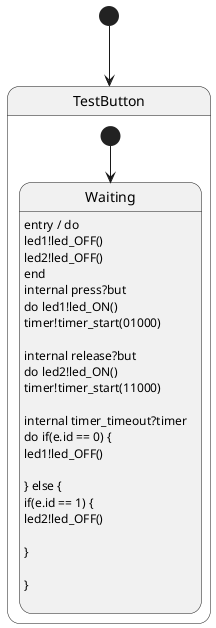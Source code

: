 @startuml
[*] --> TestButton
state TestButton{
state Waiting{
	Waiting : entry / do\nled1!led_OFF()\nled2!led_OFF()\nend
	Waiting : internal press?but\ndo led1!led_ON()\ntimer!timer_start(01000)\n
	Waiting : internal release?but\ndo led2!led_ON()\ntimer!timer_start(11000)\n
	Waiting : internal timer_timeout?timer\ndo if(e.id == 0) {\nled1!led_OFF()\n\n} else {\nif(e.id == 1) {\nled2!led_OFF()\n\n}\n\n}\n
}
[*] --> Waiting
}
@enduml
